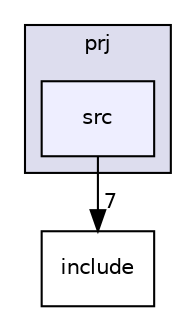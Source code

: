 digraph "/home/krzysztof/PO/zad3-kgliwinski/prj/src" {
  compound=true
  node [ fontsize="10", fontname="Helvetica"];
  edge [ labelfontsize="10", labelfontname="Helvetica"];
  subgraph clusterdir_4aa64b0872d36146e049722e293482e3 {
    graph [ bgcolor="#ddddee", pencolor="black", label="prj" fontname="Helvetica", fontsize="10", URL="dir_4aa64b0872d36146e049722e293482e3.html"]
  dir_400757c3a0df52e783ed9699284f29ce [shape=box, label="src", style="filled", fillcolor="#eeeeff", pencolor="black", URL="dir_400757c3a0df52e783ed9699284f29ce.html"];
  }
  dir_a948c6350406abd2f8ecb22c9ee2cd63 [shape=box label="include" URL="dir_a948c6350406abd2f8ecb22c9ee2cd63.html"];
  dir_400757c3a0df52e783ed9699284f29ce->dir_a948c6350406abd2f8ecb22c9ee2cd63 [headlabel="7", labeldistance=1.5 headhref="dir_000018_000017.html"];
}
